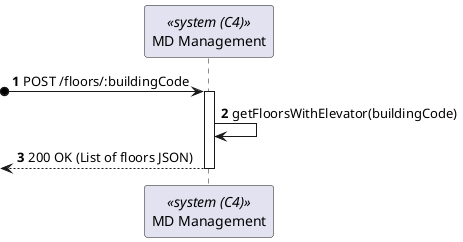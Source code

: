 @startuml process-view
autonumber
participant SYS as "MD Management" <<system (C4)>>


?o-> SYS : POST /floors/:buildingCode
activate SYS

SYS -> SYS : getFloorsWithElevator(buildingCode)
<-- SYS : 200 OK (List of floors JSON)
deactivate SYS

@enduml
